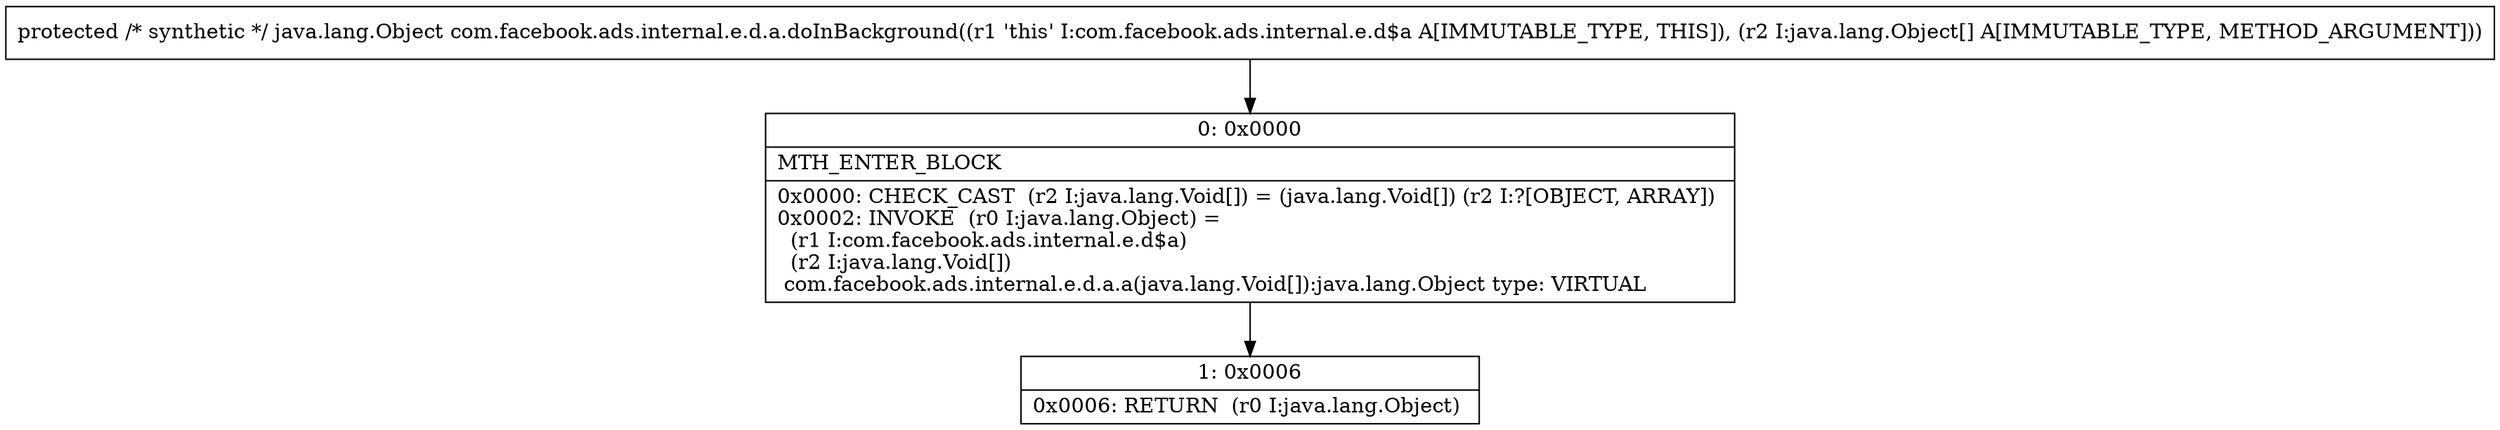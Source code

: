 digraph "CFG forcom.facebook.ads.internal.e.d.a.doInBackground([Ljava\/lang\/Object;)Ljava\/lang\/Object;" {
Node_0 [shape=record,label="{0\:\ 0x0000|MTH_ENTER_BLOCK\l|0x0000: CHECK_CAST  (r2 I:java.lang.Void[]) = (java.lang.Void[]) (r2 I:?[OBJECT, ARRAY]) \l0x0002: INVOKE  (r0 I:java.lang.Object) = \l  (r1 I:com.facebook.ads.internal.e.d$a)\l  (r2 I:java.lang.Void[])\l com.facebook.ads.internal.e.d.a.a(java.lang.Void[]):java.lang.Object type: VIRTUAL \l}"];
Node_1 [shape=record,label="{1\:\ 0x0006|0x0006: RETURN  (r0 I:java.lang.Object) \l}"];
MethodNode[shape=record,label="{protected \/* synthetic *\/ java.lang.Object com.facebook.ads.internal.e.d.a.doInBackground((r1 'this' I:com.facebook.ads.internal.e.d$a A[IMMUTABLE_TYPE, THIS]), (r2 I:java.lang.Object[] A[IMMUTABLE_TYPE, METHOD_ARGUMENT])) }"];
MethodNode -> Node_0;
Node_0 -> Node_1;
}

